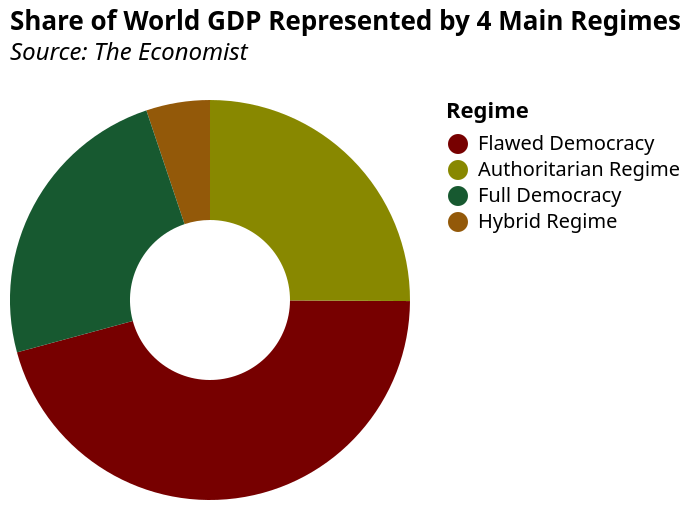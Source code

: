 {
  "$schema": "https://vega.github.io/schema/vega-lite/v5.json",
  "title": {
    "text": "Share of World GDP Represented by 4 Main Regimes",
    "subtitle": [
      "Source: The Economist",
      ""
    ],
    "subtitleFontStyle": "italic",
    "subtitleFontSize": 12,
    "anchor": "start",
    "color": "black"
  },
  "data": {
    "values": [
      {
        "Regime": "Flawed Democracy",
        "value": 43279101944426
      },
      {
        "Regime": "Authoritarian Regime",
        "value": 23754797253643
      },
      {
        "Regime": "Hybrid Regime",
        "value": 4882799765000
      },
      {
        "Regime": "Full Democracy",
        "value": 22784239629094
      }
    ]
  },
  "mark": {
    "type": "arc",
    "innerRadius": 40
  },
  "encoding": {
    "theta": {
      "field": "value",
      "type": "quantitative"
    },
    "color": {
      "field": "Regime",
      "type": "nominal",
      "sort": {
        "field": "value",
        "order": "descending"
      },
      "scale": {
        "range": [
          "#700",
          "#880",
          "#175930",
          "#935909"
        ]
      }
    },
    "tooltip": [
      {
        "field": "value",
        "title": "GDP in $"
      }
    ]
  }
}